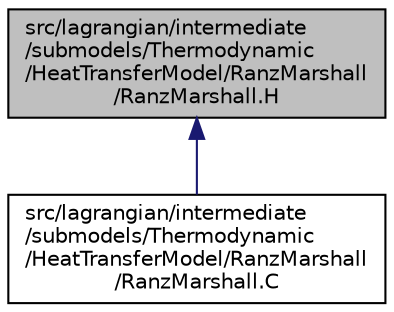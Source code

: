 digraph "src/lagrangian/intermediate/submodels/Thermodynamic/HeatTransferModel/RanzMarshall/RanzMarshall.H"
{
  bgcolor="transparent";
  edge [fontname="Helvetica",fontsize="10",labelfontname="Helvetica",labelfontsize="10"];
  node [fontname="Helvetica",fontsize="10",shape=record];
  Node1 [label="src/lagrangian/intermediate\l/submodels/Thermodynamic\l/HeatTransferModel/RanzMarshall\l/RanzMarshall.H",height=0.2,width=0.4,color="black", fillcolor="grey75", style="filled", fontcolor="black"];
  Node1 -> Node2 [dir="back",color="midnightblue",fontsize="10",style="solid",fontname="Helvetica"];
  Node2 [label="src/lagrangian/intermediate\l/submodels/Thermodynamic\l/HeatTransferModel/RanzMarshall\l/RanzMarshall.C",height=0.2,width=0.4,color="black",URL="$a07155.html"];
}
